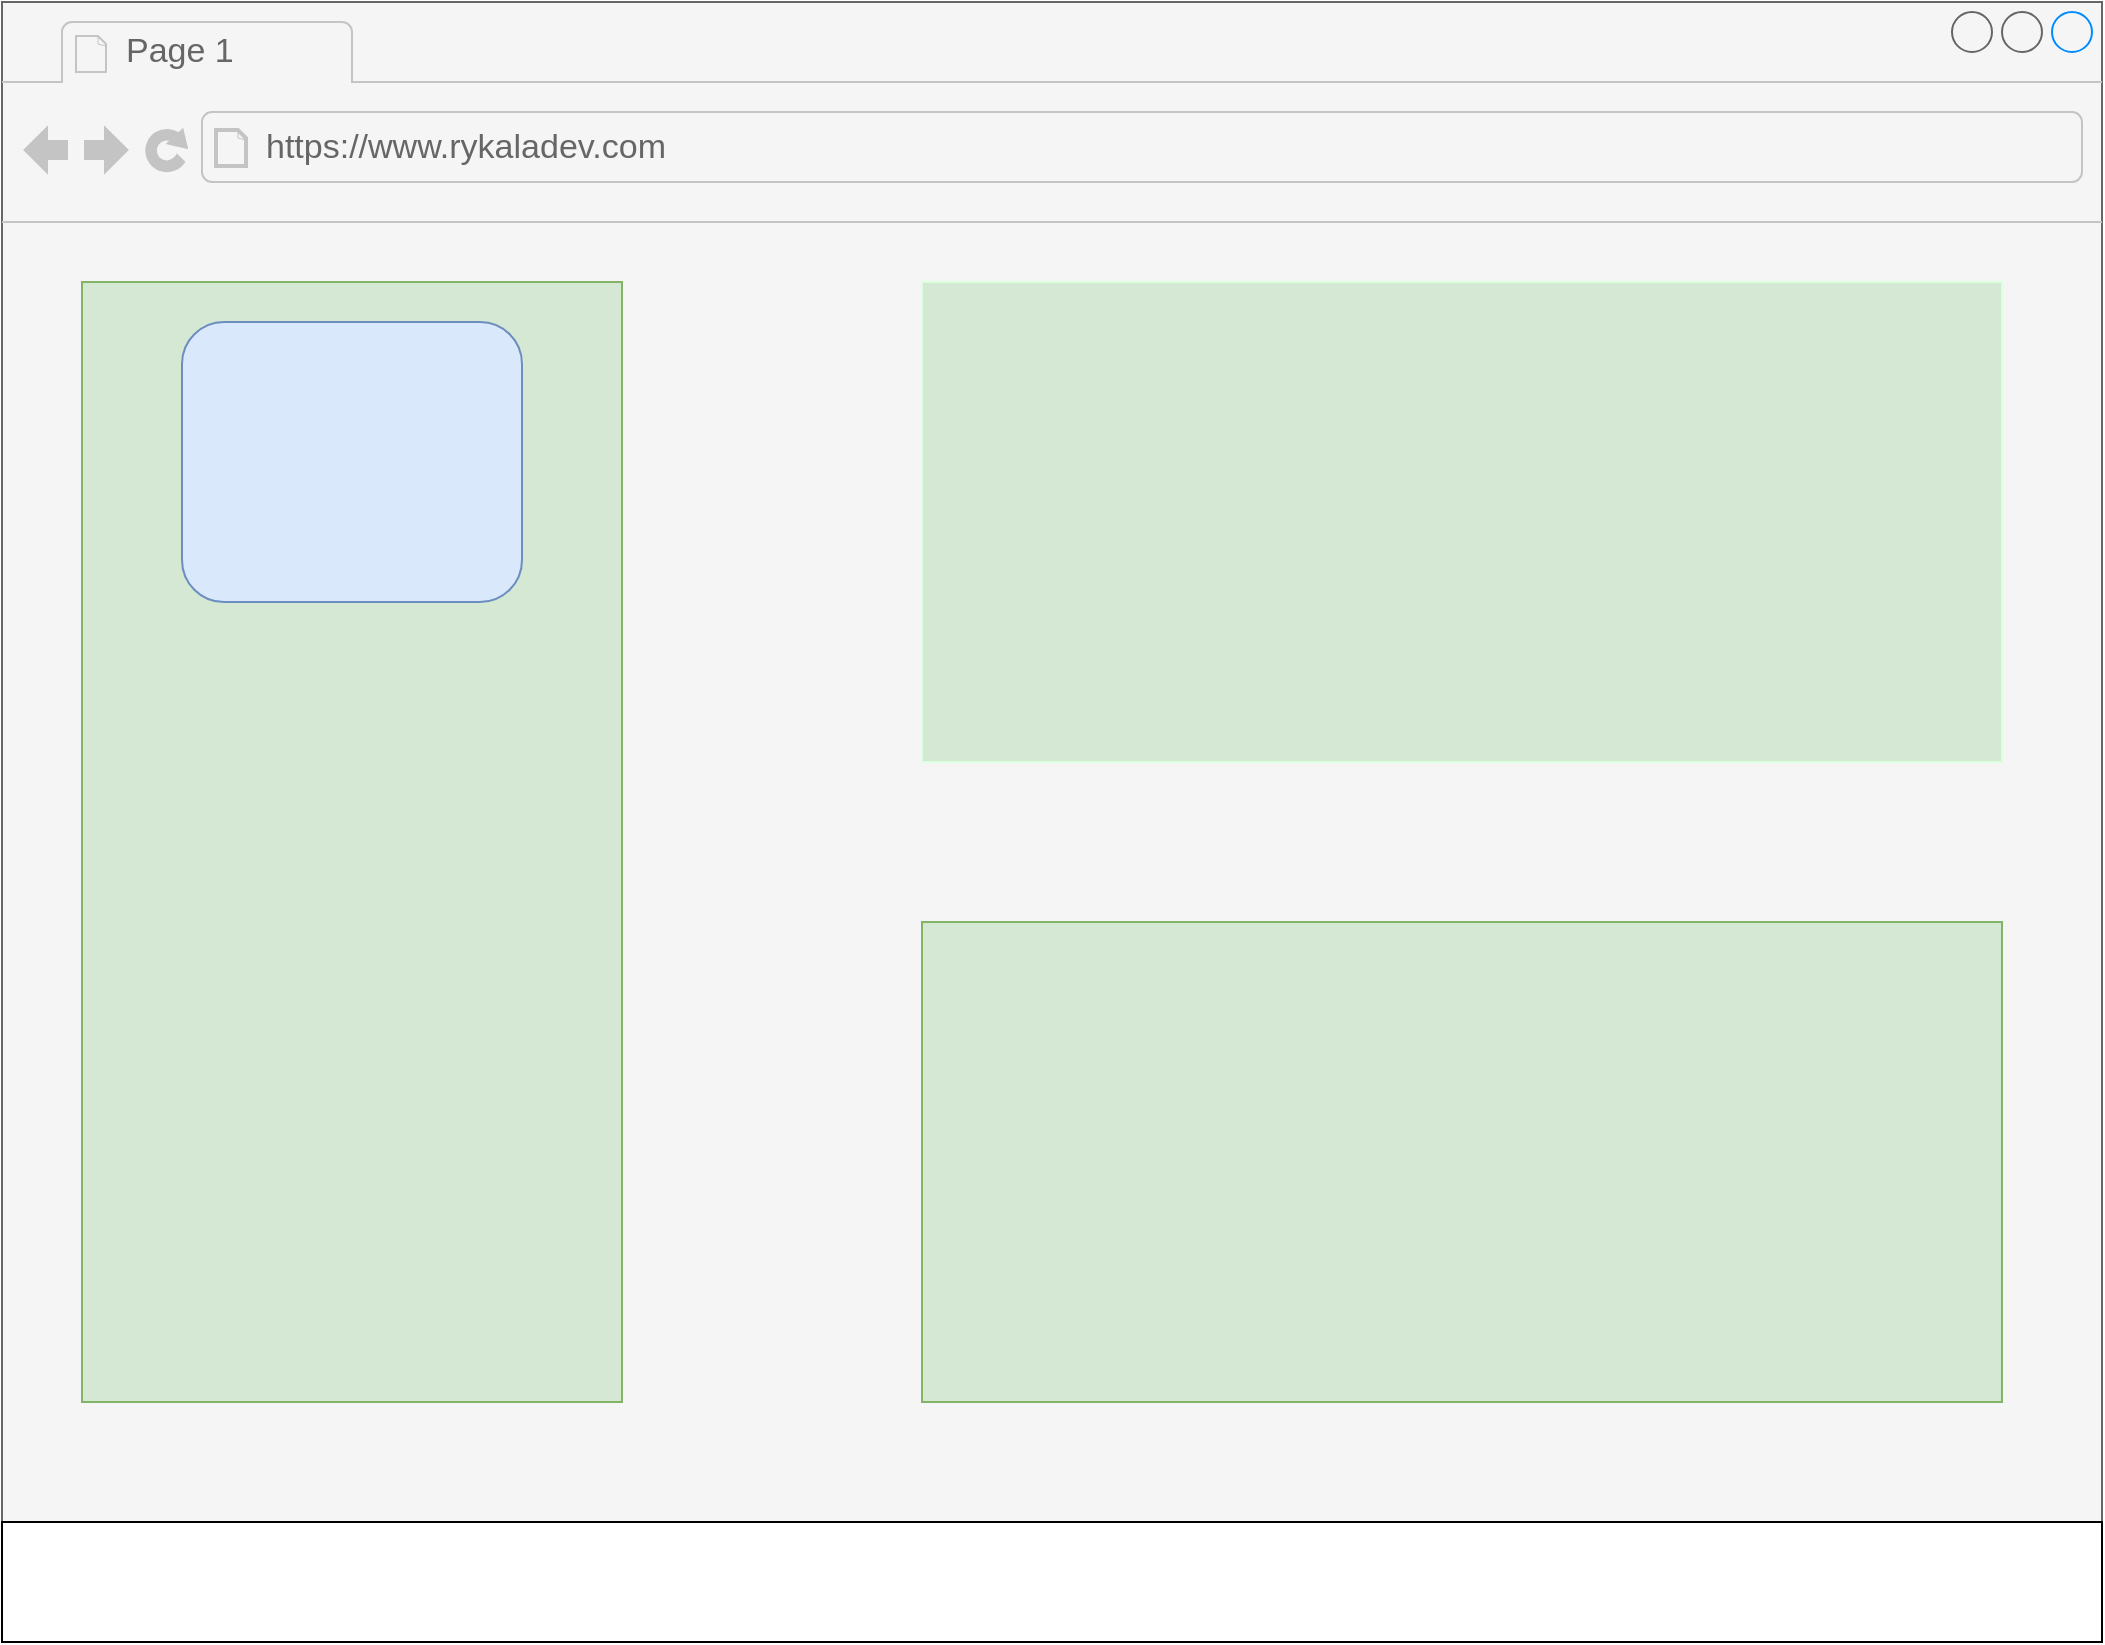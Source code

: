 <mxfile version="26.0.11">
  <diagram name="Page-1" id="2cc2dc42-3aac-f2a9-1cec-7a8b7cbee084">
    <mxGraphModel dx="1562" dy="845" grid="1" gridSize="10" guides="1" tooltips="1" connect="1" arrows="1" fold="1" page="1" pageScale="1" pageWidth="1100" pageHeight="850" background="#ffffff" math="0" shadow="0">
      <root>
        <mxCell id="0" />
        <mxCell id="1" parent="0" />
        <mxCell id="7026571954dc6520-1" value="" style="strokeWidth=1;shadow=0;dashed=0;align=center;html=1;shape=mxgraph.mockup.containers.browserWindow;rSize=0;mainText=,;recursiveResize=0;rounded=0;labelBackgroundColor=none;fontFamily=Verdana;fontSize=12;fillColor=#f5f5f5;gradientColor=#b3b3b3;strokeColor=#666666;" parent="1" vertex="1">
          <mxGeometry x="30" y="20" width="1050" height="820" as="geometry" />
        </mxCell>
        <mxCell id="7026571954dc6520-2" value="Page 1" style="strokeWidth=1;shadow=0;dashed=0;align=center;html=1;shape=mxgraph.mockup.containers.anchor;fontSize=17;fontColor=#666666;align=left;" parent="7026571954dc6520-1" vertex="1">
          <mxGeometry x="60" y="12" width="110" height="26" as="geometry" />
        </mxCell>
        <mxCell id="7026571954dc6520-3" value="https://www.rykaladev.com" style="strokeWidth=1;shadow=0;dashed=0;align=center;html=1;shape=mxgraph.mockup.containers.anchor;rSize=0;fontSize=17;fontColor=#666666;align=left;" parent="7026571954dc6520-1" vertex="1">
          <mxGeometry x="130" y="60" width="250" height="26" as="geometry" />
        </mxCell>
        <mxCell id="zbwMCri0qh1lunIGQeWZ-6" value="" style="rounded=0;whiteSpace=wrap;html=1;fillColor=#d5e8d4;strokeColor=#82b366;" vertex="1" parent="7026571954dc6520-1">
          <mxGeometry x="40" y="140" width="270" height="560" as="geometry" />
        </mxCell>
        <mxCell id="zbwMCri0qh1lunIGQeWZ-7" value="" style="rounded=0;whiteSpace=wrap;html=1;fillColor=#d5e8d4;strokeColor=#DCFFDE;" vertex="1" parent="7026571954dc6520-1">
          <mxGeometry x="460" y="140" width="540" height="240" as="geometry" />
        </mxCell>
        <mxCell id="zbwMCri0qh1lunIGQeWZ-8" value="" style="rounded=0;whiteSpace=wrap;html=1;fillColor=#d5e8d4;strokeColor=#82b366;" vertex="1" parent="7026571954dc6520-1">
          <mxGeometry x="460" y="460" width="540" height="240" as="geometry" />
        </mxCell>
        <mxCell id="zbwMCri0qh1lunIGQeWZ-9" value="" style="rounded=0;whiteSpace=wrap;html=1;" vertex="1" parent="7026571954dc6520-1">
          <mxGeometry y="760" width="1050" height="60" as="geometry" />
        </mxCell>
        <mxCell id="zbwMCri0qh1lunIGQeWZ-10" value="" style="rounded=1;whiteSpace=wrap;html=1;fillColor=#dae8fc;strokeColor=#6c8ebf;" vertex="1" parent="7026571954dc6520-1">
          <mxGeometry x="90" y="160" width="170" height="140" as="geometry" />
        </mxCell>
      </root>
    </mxGraphModel>
  </diagram>
</mxfile>
